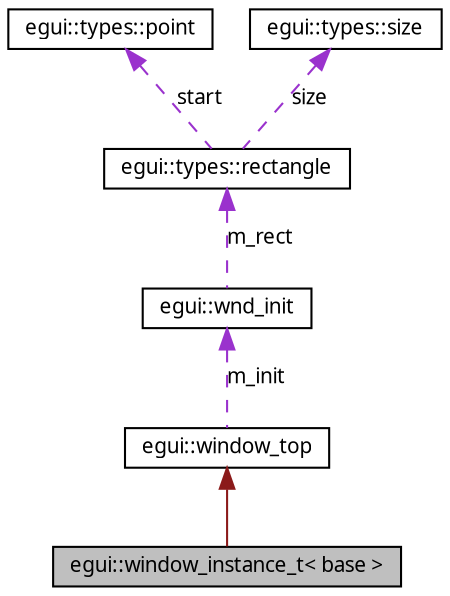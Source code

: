 digraph G
{
  edge [fontname="FreeSans.ttf",fontsize=10,labelfontname="FreeSans.ttf",labelfontsize=10];
  node [fontname="FreeSans.ttf",fontsize=10,shape=record];
  Node1 [label="egui::window_instance_t\< base \>",height=0.2,width=0.4,color="black", fillcolor="grey75", style="filled" fontcolor="black"];
  Node2 -> Node1 [dir=back,color="firebrick4",fontsize=10,style="solid",fontname="FreeSans.ttf"];
  Node2 [label="egui::window_top",height=0.2,width=0.4,color="black", fillcolor="white", style="filled",URL="$structegui_1_1window__top.html",tooltip="Base class for all win32gui (and your) window classes."];
  Node3 -> Node2 [dir=back,color="darkorchid3",fontsize=10,style="dashed",label="m_init",fontname="FreeSans.ttf"];
  Node3 [label="egui::wnd_init",height=0.2,width=0.4,color="black", fillcolor="white", style="filled",URL="$structegui_1_1wnd__init.html",tooltip="Easy way to pass common args when constructing windows."];
  Node4 -> Node3 [dir=back,color="darkorchid3",fontsize=10,style="dashed",label="m_rect",fontname="FreeSans.ttf"];
  Node4 [label="egui::types::rectangle",height=0.2,width=0.4,color="black", fillcolor="white", style="filled",URL="$structegui_1_1types_1_1rectangle.html",tooltip="Contains a rectangle."];
  Node5 -> Node4 [dir=back,color="darkorchid3",fontsize=10,style="dashed",label="start",fontname="FreeSans.ttf"];
  Node5 [label="egui::types::point",height=0.2,width=0.4,color="black", fillcolor="white", style="filled",URL="$structegui_1_1types_1_1point.html",tooltip="point"];
  Node6 -> Node4 [dir=back,color="darkorchid3",fontsize=10,style="dashed",label="size",fontname="FreeSans.ttf"];
  Node6 [label="egui::types::size",height=0.2,width=0.4,color="black", fillcolor="white", style="filled",URL="$structegui_1_1types_1_1size.html",tooltip="contains a size (width and height)"];
}
